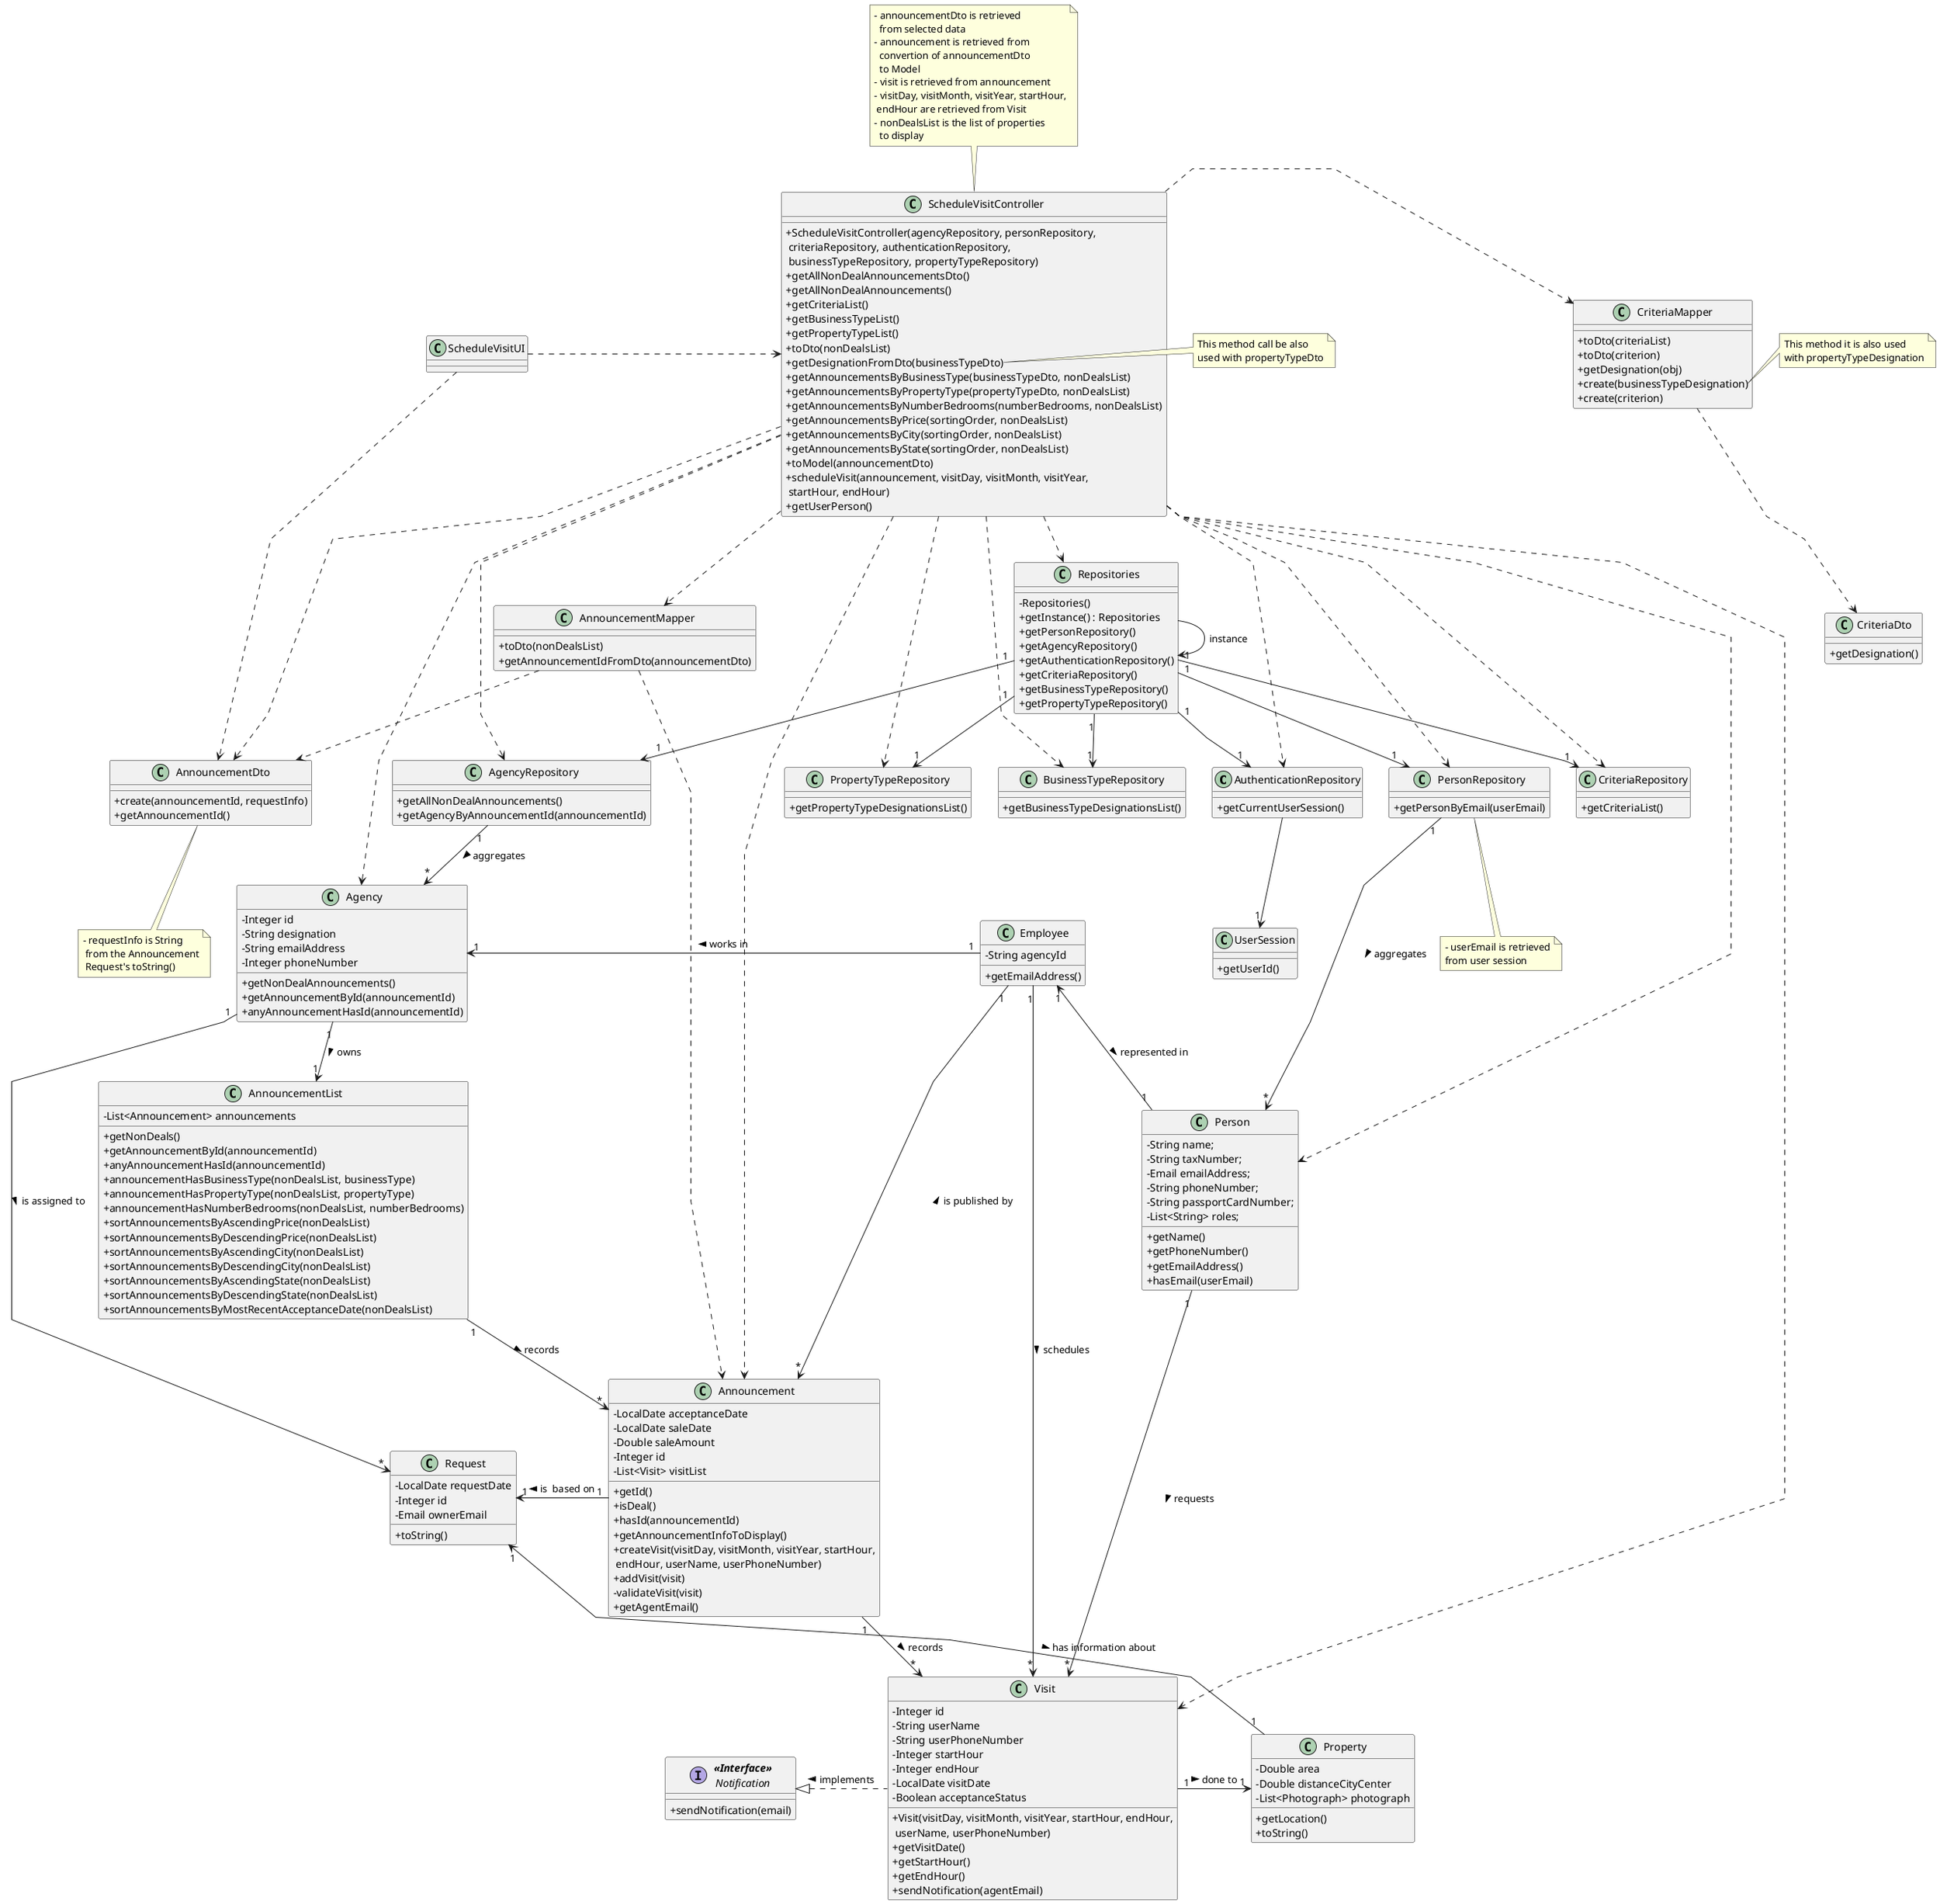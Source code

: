 @startuml
'skinparam monochrome true
skinparam packageStyle rectangle
skinparam shadowing false
skinparam linetype polyline
'skinparam linetype orto

skinparam classAttributeIconSize 0

'left to right direction

class AuthenticationRepository
{
    + getCurrentUserSession()
}

class UserSession
{
    + getUserId()
}

class Visit {
    - Integer id
    - String userName
    - String userPhoneNumber
    - Integer startHour
    - Integer endHour
    - LocalDate visitDate
    - Boolean acceptanceStatus
    + Visit(visitDay, visitMonth, visitYear, startHour, endHour,\n userName, userPhoneNumber)
    + getVisitDate()
    + getStartHour()
    + getEndHour()
    + sendNotification(agentEmail)
}

class AgencyRepository {
    + getAllNonDealAnnouncements()
    + getAgencyByAnnouncementId(announcementId)
}

class BusinessTypeRepository {
    + getBusinessTypeDesignationsList()
}

class PropertyTypeRepository {
    + getPropertyTypeDesignationsList()
}

class Agency {
    - Integer id
    - String designation
    - String emailAddress
    - Integer phoneNumber
    + getNonDealAnnouncements()
    + getAnnouncementById(announcementId)
    + anyAnnouncementHasId(announcementId)
}

class Repositories {
    - Repositories()
    + getInstance() : Repositories
    + getPersonRepository()
    + getAgencyRepository()
    + getAuthenticationRepository()
    + getCriteriaRepository()
    + getBusinessTypeRepository()
    + getPropertyTypeRepository()
}

class ScheduleVisitController {
    + ScheduleVisitController(agencyRepository, personRepository,\n criteriaRepository, authenticationRepository,\n businessTypeRepository, propertyTypeRepository)
    + getAllNonDealAnnouncementsDto()
    + getAllNonDealAnnouncements()
    + getCriteriaList()
    + getBusinessTypeList()
    + getPropertyTypeList()
    + toDto(nonDealsList)
    + getDesignationFromDto(businessTypeDto)
    + getAnnouncementsByBusinessType(businessTypeDto, nonDealsList)
    + getAnnouncementsByPropertyType(propertyTypeDto, nonDealsList)
    + getAnnouncementsByNumberBedrooms(numberBedrooms, nonDealsList)
    + getAnnouncementsByPrice(sortingOrder, nonDealsList)
    + getAnnouncementsByCity(sortingOrder, nonDealsList)
    + getAnnouncementsByState(sortingOrder, nonDealsList)
    + toModel(announcementDto)
    + scheduleVisit(announcement, visitDay, visitMonth, visitYear,\n startHour, endHour)
    + getUserPerson()
}

note right of ScheduleVisitController::getDesignationFromDto
This method call be also
used with propertyTypeDto
end note

note top of ScheduleVisitController
    - announcementDto is retrieved
      from selected data
    - announcement is retrieved from
      convertion of announcementDto
      to Model
    - visit is retrieved from announcement
    - visitDay, visitMonth, visitYear, startHour,
     endHour are retrieved from Visit
    - nonDealsList is the list of properties
      to display
end note



class ScheduleVisitUI {
}

class Announcement {
    - LocalDate acceptanceDate
    - LocalDate saleDate
    - Double saleAmount
    - Integer id
    - List<Visit> visitList
    + getId()
    + isDeal()
    + hasId(announcementId)
    + getAnnouncementInfoToDisplay()
    + createVisit(visitDay, visitMonth, visitYear, startHour,\n endHour, userName, userPhoneNumber)
    + addVisit(visit)
    - validateVisit(visit)
    + getAgentEmail()
}

class AnnouncementMapper {
    + toDto(nonDealsList)
    + getAnnouncementIdFromDto(announcementDto)
}

class CriteriaMapper {
    + toDto(criteriaList)
    + toDto(criterion)
    + getDesignation(obj)
    + create(businessTypeDesignation)
    + create(criterion)
}

note right of CriteriaMapper::create
This method it is also used
with propertyTypeDesignation
end note

class CriteriaDto{
    + getDesignation()
}

class AnnouncementList {
    - List<Announcement> announcements
    + getNonDeals()
    + getAnnouncementById(announcementId)
    + anyAnnouncementHasId(announcementId)
    + announcementHasBusinessType(nonDealsList, businessType)
    + announcementHasPropertyType(nonDealsList, propertyType)
    + announcementHasNumberBedrooms(nonDealsList, numberBedrooms)
    + sortAnnouncementsByAscendingPrice(nonDealsList)
    + sortAnnouncementsByDescendingPrice(nonDealsList)
    + sortAnnouncementsByAscendingCity(nonDealsList)
    + sortAnnouncementsByDescendingCity(nonDealsList)
    + sortAnnouncementsByAscendingState(nonDealsList)
    + sortAnnouncementsByDescendingState(nonDealsList)
    + sortAnnouncementsByMostRecentAcceptanceDate(nonDealsList)
}

note right of AnnouncementList::getAnnouncementByIdx
The variable idx refers to the
position of the announcement
in the Announcement List
end note

class AnnouncementDto{
    + create(announcementId, requestInfo)
    + getAnnouncementId()
}

note bottom of AnnouncementDto
    - requestInfo is String
     from the Announcement
     Request's toString()
end note

class Request{
    - LocalDate requestDate
    - Integer id
    - Email ownerEmail
    + toString()
}


class Property {
    - Double area
    - Double distanceCityCenter
    - List<Photograph> photograph
    + getLocation()
    + toString()
    }

class Employee{
    - String agencyId
    + getEmailAddress()
}

class Person{
    - String name;
    - String taxNumber;
    - Email emailAddress;
    - String phoneNumber;
    - String passportCardNumber;
    - List<String> roles;
    + getName()
    + getPhoneNumber()
    + getEmailAddress()
    + hasEmail(userEmail)
}

class PersonRepository {
    + getPersonByEmail(userEmail)
}

class CriteriaRepository {
    + getCriteriaList()
}

note bottom of PersonRepository
    - userEmail is retrieved
    from user session
end note

Interface Notification as "<b><<Interface>></b>\nNotification" {
    + sendNotification(email)
}

'RELATIONS


ScheduleVisitUI .> ScheduleVisitController

Repositories -> Repositories : instance

AuthenticationRepository --> "1" UserSession

ScheduleVisitController ..> AuthenticationRepository

ScheduleVisitController ..> Repositories

Repositories "1" --> "1" PersonRepository

Repositories "1" --> "1" AgencyRepository

Repositories "1" --> "1" AuthenticationRepository

ScheduleVisitController ..> PersonRepository

Repositories "1" --> "1" CriteriaRepository

ScheduleVisitController ..> CriteriaRepository

Repositories "1" --> "1" BusinessTypeRepository

ScheduleVisitController ..> BusinessTypeRepository

Repositories "1" --> "1" PropertyTypeRepository

ScheduleVisitController ..> PropertyTypeRepository

ScheduleVisitController ..> AgencyRepository

ScheduleVisitController ..> Agency

AgencyRepository "1" --> "*" Agency : aggregates >

PersonRepository "1" --> "*" Person : aggregates >

ScheduleVisitController ..> Person

ScheduleVisitController ..> Visit

ScheduleVisitController .> Announcement

ScheduleVisitController ..> AnnouncementMapper

ScheduleVisitController .> CriteriaMapper

CriteriaMapper ..> CriteriaDto

AnnouncementMapper ..> Announcement

AnnouncementMapper ..> AnnouncementDto

ScheduleVisitController .> AnnouncementDto

ScheduleVisitUI .> AnnouncementDto


Person "1" -up-> "1" Employee: represented in <
Employee "1" --> "*" Announcement: is published by <
Employee "1" -> "*" Visit: schedules >
Person "1" --> "*" Visit:  requests >
Visit "1" -right-> "1" Property: done to >
Announcement "1" -down-> "*" Visit : records >
Employee "1" -> "1" Agency: works in  >
Agency "1" --> "1" AnnouncementList : owns >
AnnouncementList "1" --> "*" Announcement: records >
Property "1" -left-> "1" Request : < has information about
Announcement "1" -left-> "1" Request : is  based on >
Agency "1" --> "*" Request : is assigned to >
Visit .up|> Notification : implements >

@enduml